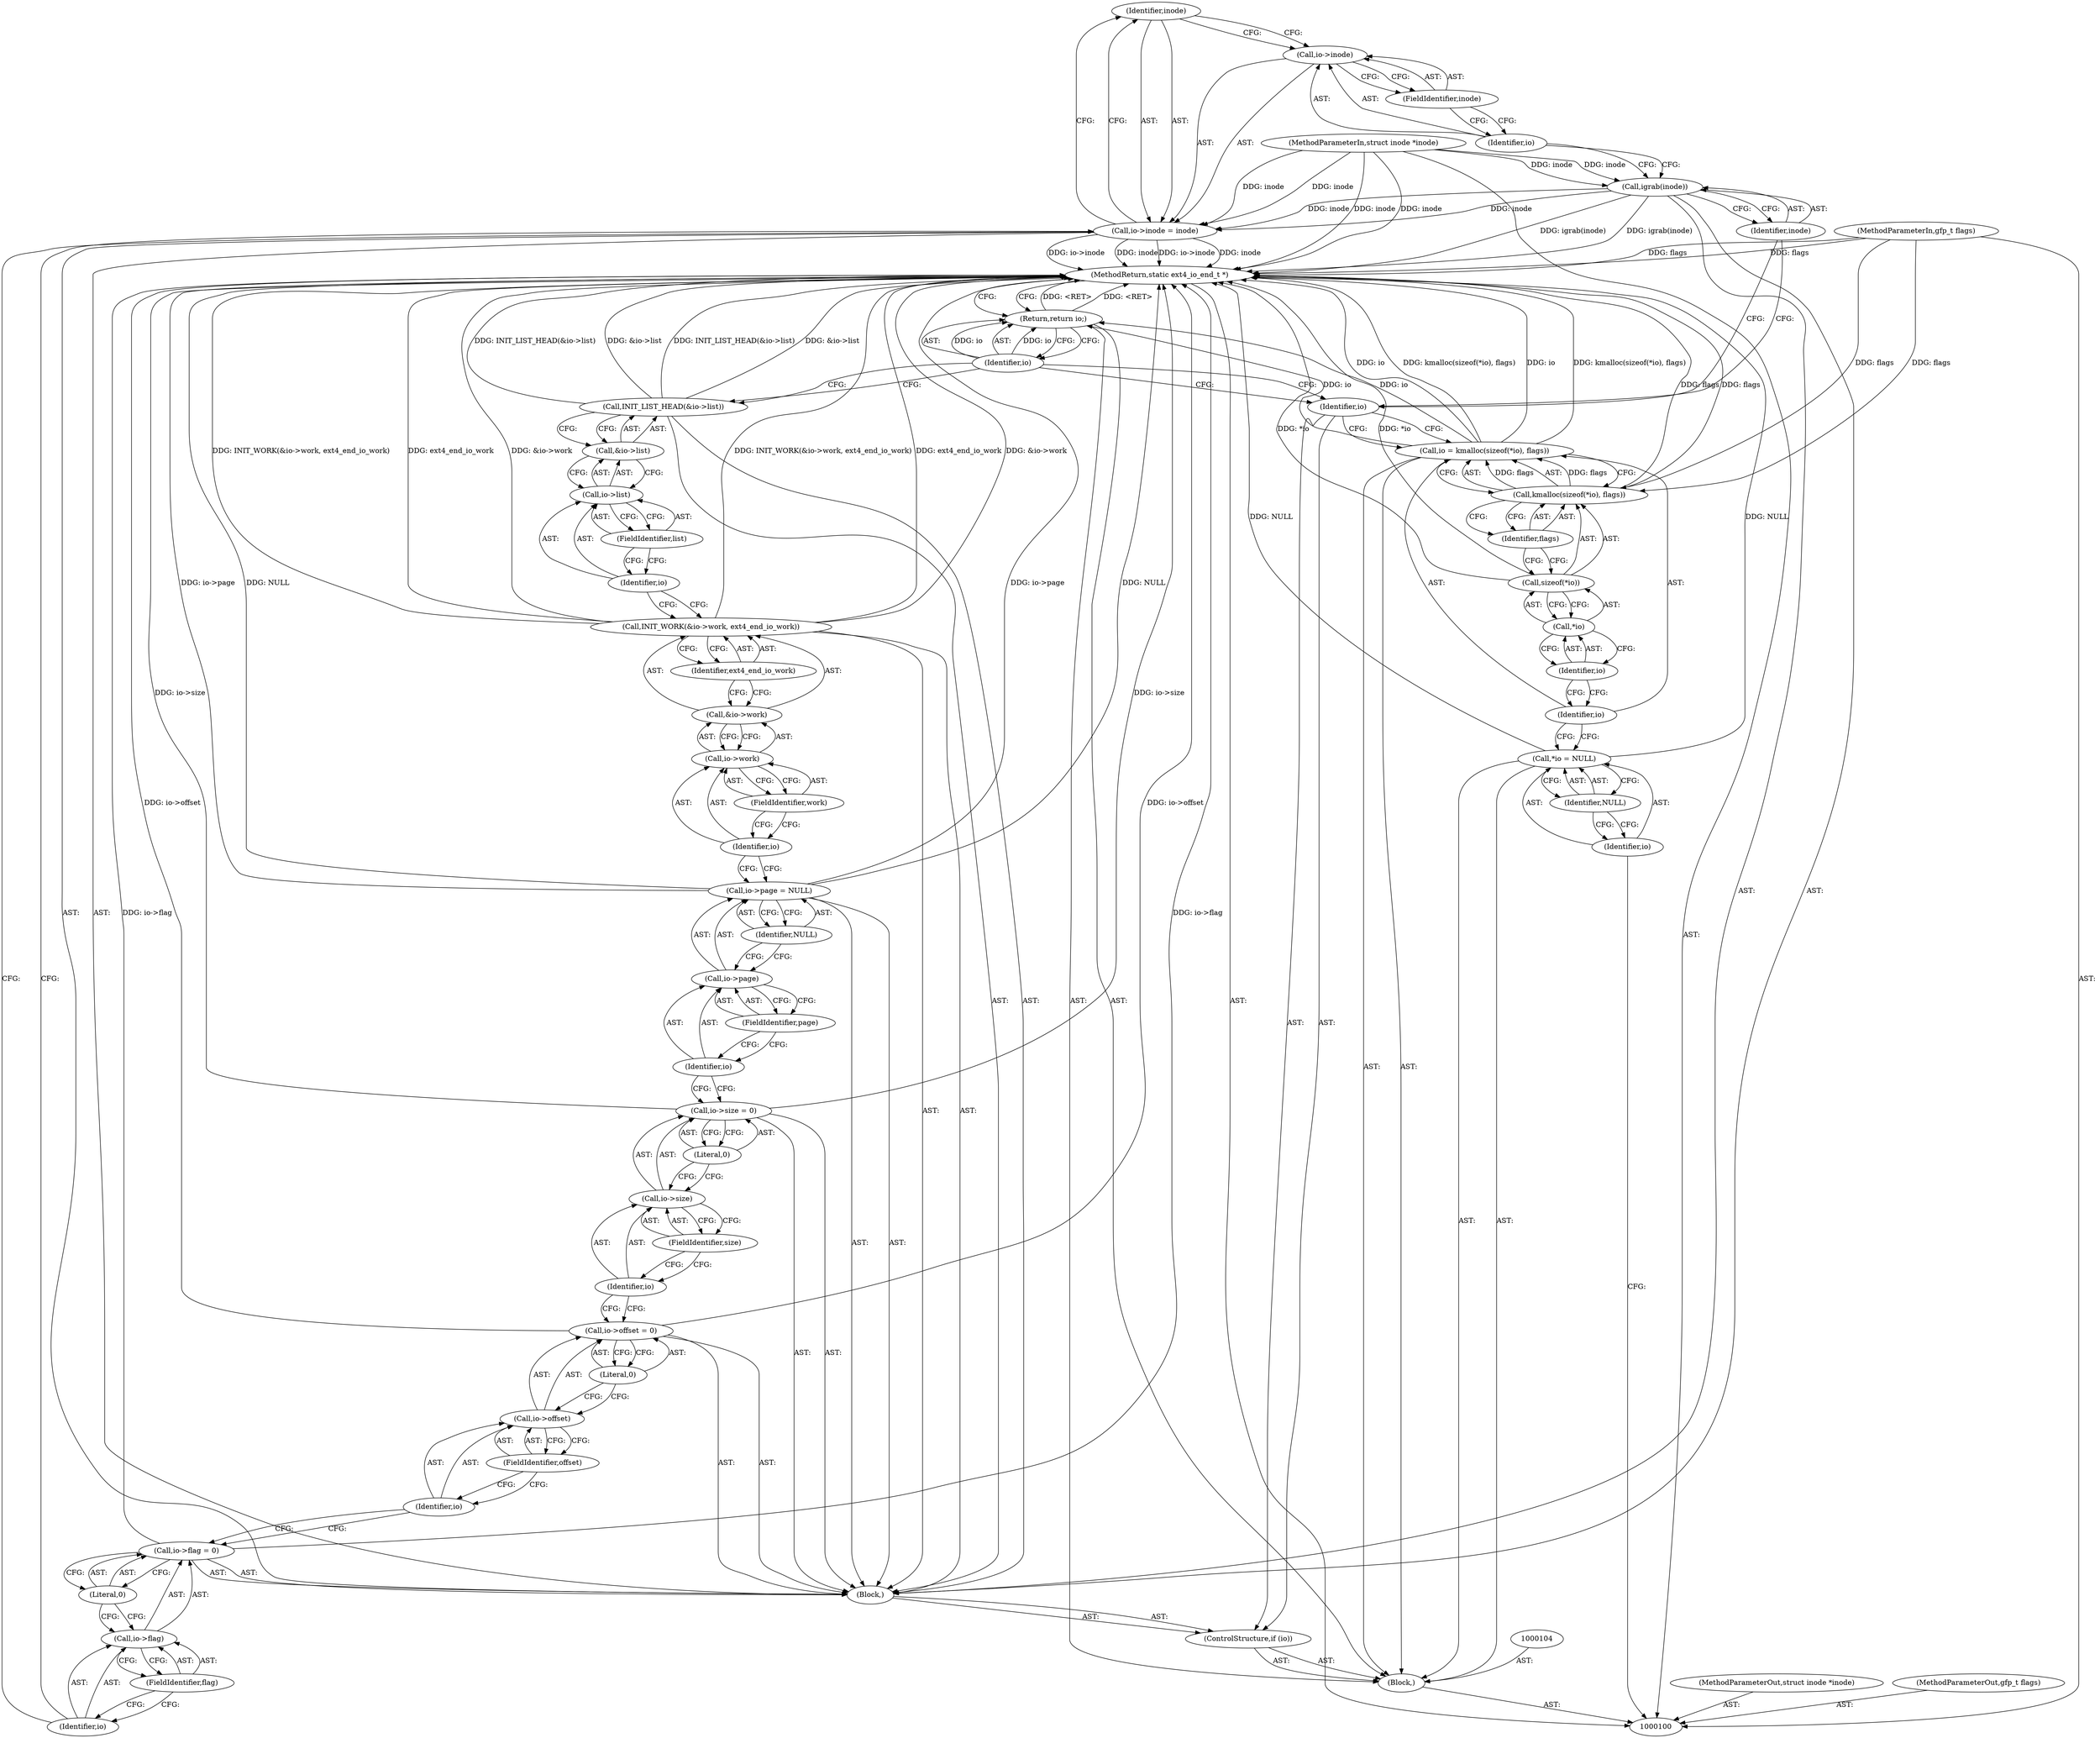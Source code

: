 digraph "0_linux_744692dc059845b2a3022119871846e74d4f6e11_9" {
"1000124" [label="(Identifier,inode)"];
"1000120" [label="(Call,io->inode = inode)"];
"1000121" [label="(Call,io->inode)"];
"1000122" [label="(Identifier,io)"];
"1000123" [label="(FieldIdentifier,inode)"];
"1000129" [label="(Literal,0)"];
"1000125" [label="(Call,io->flag = 0)"];
"1000126" [label="(Call,io->flag)"];
"1000127" [label="(Identifier,io)"];
"1000128" [label="(FieldIdentifier,flag)"];
"1000134" [label="(Literal,0)"];
"1000130" [label="(Call,io->offset = 0)"];
"1000131" [label="(Call,io->offset)"];
"1000132" [label="(Identifier,io)"];
"1000133" [label="(FieldIdentifier,offset)"];
"1000139" [label="(Literal,0)"];
"1000135" [label="(Call,io->size = 0)"];
"1000136" [label="(Call,io->size)"];
"1000137" [label="(Identifier,io)"];
"1000138" [label="(FieldIdentifier,size)"];
"1000144" [label="(Identifier,NULL)"];
"1000140" [label="(Call,io->page = NULL)"];
"1000141" [label="(Call,io->page)"];
"1000142" [label="(Identifier,io)"];
"1000143" [label="(FieldIdentifier,page)"];
"1000146" [label="(Call,&io->work)"];
"1000147" [label="(Call,io->work)"];
"1000148" [label="(Identifier,io)"];
"1000149" [label="(FieldIdentifier,work)"];
"1000150" [label="(Identifier,ext4_end_io_work)"];
"1000145" [label="(Call,INIT_WORK(&io->work, ext4_end_io_work))"];
"1000152" [label="(Call,&io->list)"];
"1000153" [label="(Call,io->list)"];
"1000154" [label="(Identifier,io)"];
"1000155" [label="(FieldIdentifier,list)"];
"1000151" [label="(Call,INIT_LIST_HEAD(&io->list))"];
"1000156" [label="(Return,return io;)"];
"1000157" [label="(Identifier,io)"];
"1000158" [label="(MethodReturn,static ext4_io_end_t *)"];
"1000101" [label="(MethodParameterIn,struct inode *inode)"];
"1000207" [label="(MethodParameterOut,struct inode *inode)"];
"1000102" [label="(MethodParameterIn,gfp_t flags)"];
"1000208" [label="(MethodParameterOut,gfp_t flags)"];
"1000103" [label="(Block,)"];
"1000105" [label="(Call,*io = NULL)"];
"1000106" [label="(Identifier,io)"];
"1000107" [label="(Identifier,NULL)"];
"1000108" [label="(Call,io = kmalloc(sizeof(*io), flags))"];
"1000109" [label="(Identifier,io)"];
"1000111" [label="(Call,sizeof(*io))"];
"1000112" [label="(Call,*io)"];
"1000113" [label="(Identifier,io)"];
"1000114" [label="(Identifier,flags)"];
"1000110" [label="(Call,kmalloc(sizeof(*io), flags))"];
"1000117" [label="(Block,)"];
"1000115" [label="(ControlStructure,if (io))"];
"1000116" [label="(Identifier,io)"];
"1000118" [label="(Call,igrab(inode))"];
"1000119" [label="(Identifier,inode)"];
"1000124" -> "1000120"  [label="AST: "];
"1000124" -> "1000121"  [label="CFG: "];
"1000120" -> "1000124"  [label="CFG: "];
"1000120" -> "1000117"  [label="AST: "];
"1000120" -> "1000124"  [label="CFG: "];
"1000121" -> "1000120"  [label="AST: "];
"1000124" -> "1000120"  [label="AST: "];
"1000127" -> "1000120"  [label="CFG: "];
"1000120" -> "1000158"  [label="DDG: io->inode"];
"1000120" -> "1000158"  [label="DDG: inode"];
"1000118" -> "1000120"  [label="DDG: inode"];
"1000101" -> "1000120"  [label="DDG: inode"];
"1000121" -> "1000120"  [label="AST: "];
"1000121" -> "1000123"  [label="CFG: "];
"1000122" -> "1000121"  [label="AST: "];
"1000123" -> "1000121"  [label="AST: "];
"1000124" -> "1000121"  [label="CFG: "];
"1000122" -> "1000121"  [label="AST: "];
"1000122" -> "1000118"  [label="CFG: "];
"1000123" -> "1000122"  [label="CFG: "];
"1000123" -> "1000121"  [label="AST: "];
"1000123" -> "1000122"  [label="CFG: "];
"1000121" -> "1000123"  [label="CFG: "];
"1000129" -> "1000125"  [label="AST: "];
"1000129" -> "1000126"  [label="CFG: "];
"1000125" -> "1000129"  [label="CFG: "];
"1000125" -> "1000117"  [label="AST: "];
"1000125" -> "1000129"  [label="CFG: "];
"1000126" -> "1000125"  [label="AST: "];
"1000129" -> "1000125"  [label="AST: "];
"1000132" -> "1000125"  [label="CFG: "];
"1000125" -> "1000158"  [label="DDG: io->flag"];
"1000126" -> "1000125"  [label="AST: "];
"1000126" -> "1000128"  [label="CFG: "];
"1000127" -> "1000126"  [label="AST: "];
"1000128" -> "1000126"  [label="AST: "];
"1000129" -> "1000126"  [label="CFG: "];
"1000127" -> "1000126"  [label="AST: "];
"1000127" -> "1000120"  [label="CFG: "];
"1000128" -> "1000127"  [label="CFG: "];
"1000128" -> "1000126"  [label="AST: "];
"1000128" -> "1000127"  [label="CFG: "];
"1000126" -> "1000128"  [label="CFG: "];
"1000134" -> "1000130"  [label="AST: "];
"1000134" -> "1000131"  [label="CFG: "];
"1000130" -> "1000134"  [label="CFG: "];
"1000130" -> "1000117"  [label="AST: "];
"1000130" -> "1000134"  [label="CFG: "];
"1000131" -> "1000130"  [label="AST: "];
"1000134" -> "1000130"  [label="AST: "];
"1000137" -> "1000130"  [label="CFG: "];
"1000130" -> "1000158"  [label="DDG: io->offset"];
"1000131" -> "1000130"  [label="AST: "];
"1000131" -> "1000133"  [label="CFG: "];
"1000132" -> "1000131"  [label="AST: "];
"1000133" -> "1000131"  [label="AST: "];
"1000134" -> "1000131"  [label="CFG: "];
"1000132" -> "1000131"  [label="AST: "];
"1000132" -> "1000125"  [label="CFG: "];
"1000133" -> "1000132"  [label="CFG: "];
"1000133" -> "1000131"  [label="AST: "];
"1000133" -> "1000132"  [label="CFG: "];
"1000131" -> "1000133"  [label="CFG: "];
"1000139" -> "1000135"  [label="AST: "];
"1000139" -> "1000136"  [label="CFG: "];
"1000135" -> "1000139"  [label="CFG: "];
"1000135" -> "1000117"  [label="AST: "];
"1000135" -> "1000139"  [label="CFG: "];
"1000136" -> "1000135"  [label="AST: "];
"1000139" -> "1000135"  [label="AST: "];
"1000142" -> "1000135"  [label="CFG: "];
"1000135" -> "1000158"  [label="DDG: io->size"];
"1000136" -> "1000135"  [label="AST: "];
"1000136" -> "1000138"  [label="CFG: "];
"1000137" -> "1000136"  [label="AST: "];
"1000138" -> "1000136"  [label="AST: "];
"1000139" -> "1000136"  [label="CFG: "];
"1000137" -> "1000136"  [label="AST: "];
"1000137" -> "1000130"  [label="CFG: "];
"1000138" -> "1000137"  [label="CFG: "];
"1000138" -> "1000136"  [label="AST: "];
"1000138" -> "1000137"  [label="CFG: "];
"1000136" -> "1000138"  [label="CFG: "];
"1000144" -> "1000140"  [label="AST: "];
"1000144" -> "1000141"  [label="CFG: "];
"1000140" -> "1000144"  [label="CFG: "];
"1000140" -> "1000117"  [label="AST: "];
"1000140" -> "1000144"  [label="CFG: "];
"1000141" -> "1000140"  [label="AST: "];
"1000144" -> "1000140"  [label="AST: "];
"1000148" -> "1000140"  [label="CFG: "];
"1000140" -> "1000158"  [label="DDG: io->page"];
"1000140" -> "1000158"  [label="DDG: NULL"];
"1000141" -> "1000140"  [label="AST: "];
"1000141" -> "1000143"  [label="CFG: "];
"1000142" -> "1000141"  [label="AST: "];
"1000143" -> "1000141"  [label="AST: "];
"1000144" -> "1000141"  [label="CFG: "];
"1000142" -> "1000141"  [label="AST: "];
"1000142" -> "1000135"  [label="CFG: "];
"1000143" -> "1000142"  [label="CFG: "];
"1000143" -> "1000141"  [label="AST: "];
"1000143" -> "1000142"  [label="CFG: "];
"1000141" -> "1000143"  [label="CFG: "];
"1000146" -> "1000145"  [label="AST: "];
"1000146" -> "1000147"  [label="CFG: "];
"1000147" -> "1000146"  [label="AST: "];
"1000150" -> "1000146"  [label="CFG: "];
"1000147" -> "1000146"  [label="AST: "];
"1000147" -> "1000149"  [label="CFG: "];
"1000148" -> "1000147"  [label="AST: "];
"1000149" -> "1000147"  [label="AST: "];
"1000146" -> "1000147"  [label="CFG: "];
"1000148" -> "1000147"  [label="AST: "];
"1000148" -> "1000140"  [label="CFG: "];
"1000149" -> "1000148"  [label="CFG: "];
"1000149" -> "1000147"  [label="AST: "];
"1000149" -> "1000148"  [label="CFG: "];
"1000147" -> "1000149"  [label="CFG: "];
"1000150" -> "1000145"  [label="AST: "];
"1000150" -> "1000146"  [label="CFG: "];
"1000145" -> "1000150"  [label="CFG: "];
"1000145" -> "1000117"  [label="AST: "];
"1000145" -> "1000150"  [label="CFG: "];
"1000146" -> "1000145"  [label="AST: "];
"1000150" -> "1000145"  [label="AST: "];
"1000154" -> "1000145"  [label="CFG: "];
"1000145" -> "1000158"  [label="DDG: ext4_end_io_work"];
"1000145" -> "1000158"  [label="DDG: &io->work"];
"1000145" -> "1000158"  [label="DDG: INIT_WORK(&io->work, ext4_end_io_work)"];
"1000152" -> "1000151"  [label="AST: "];
"1000152" -> "1000153"  [label="CFG: "];
"1000153" -> "1000152"  [label="AST: "];
"1000151" -> "1000152"  [label="CFG: "];
"1000153" -> "1000152"  [label="AST: "];
"1000153" -> "1000155"  [label="CFG: "];
"1000154" -> "1000153"  [label="AST: "];
"1000155" -> "1000153"  [label="AST: "];
"1000152" -> "1000153"  [label="CFG: "];
"1000154" -> "1000153"  [label="AST: "];
"1000154" -> "1000145"  [label="CFG: "];
"1000155" -> "1000154"  [label="CFG: "];
"1000155" -> "1000153"  [label="AST: "];
"1000155" -> "1000154"  [label="CFG: "];
"1000153" -> "1000155"  [label="CFG: "];
"1000151" -> "1000117"  [label="AST: "];
"1000151" -> "1000152"  [label="CFG: "];
"1000152" -> "1000151"  [label="AST: "];
"1000157" -> "1000151"  [label="CFG: "];
"1000151" -> "1000158"  [label="DDG: INIT_LIST_HEAD(&io->list)"];
"1000151" -> "1000158"  [label="DDG: &io->list"];
"1000156" -> "1000103"  [label="AST: "];
"1000156" -> "1000157"  [label="CFG: "];
"1000157" -> "1000156"  [label="AST: "];
"1000158" -> "1000156"  [label="CFG: "];
"1000156" -> "1000158"  [label="DDG: <RET>"];
"1000157" -> "1000156"  [label="DDG: io"];
"1000108" -> "1000156"  [label="DDG: io"];
"1000157" -> "1000156"  [label="AST: "];
"1000157" -> "1000151"  [label="CFG: "];
"1000157" -> "1000116"  [label="CFG: "];
"1000156" -> "1000157"  [label="CFG: "];
"1000157" -> "1000156"  [label="DDG: io"];
"1000158" -> "1000100"  [label="AST: "];
"1000158" -> "1000156"  [label="CFG: "];
"1000110" -> "1000158"  [label="DDG: flags"];
"1000140" -> "1000158"  [label="DDG: io->page"];
"1000140" -> "1000158"  [label="DDG: NULL"];
"1000120" -> "1000158"  [label="DDG: io->inode"];
"1000120" -> "1000158"  [label="DDG: inode"];
"1000118" -> "1000158"  [label="DDG: igrab(inode)"];
"1000145" -> "1000158"  [label="DDG: ext4_end_io_work"];
"1000145" -> "1000158"  [label="DDG: &io->work"];
"1000145" -> "1000158"  [label="DDG: INIT_WORK(&io->work, ext4_end_io_work)"];
"1000108" -> "1000158"  [label="DDG: io"];
"1000108" -> "1000158"  [label="DDG: kmalloc(sizeof(*io), flags)"];
"1000125" -> "1000158"  [label="DDG: io->flag"];
"1000105" -> "1000158"  [label="DDG: NULL"];
"1000151" -> "1000158"  [label="DDG: INIT_LIST_HEAD(&io->list)"];
"1000151" -> "1000158"  [label="DDG: &io->list"];
"1000102" -> "1000158"  [label="DDG: flags"];
"1000111" -> "1000158"  [label="DDG: *io"];
"1000101" -> "1000158"  [label="DDG: inode"];
"1000135" -> "1000158"  [label="DDG: io->size"];
"1000130" -> "1000158"  [label="DDG: io->offset"];
"1000156" -> "1000158"  [label="DDG: <RET>"];
"1000101" -> "1000100"  [label="AST: "];
"1000101" -> "1000158"  [label="DDG: inode"];
"1000101" -> "1000118"  [label="DDG: inode"];
"1000101" -> "1000120"  [label="DDG: inode"];
"1000207" -> "1000100"  [label="AST: "];
"1000102" -> "1000100"  [label="AST: "];
"1000102" -> "1000158"  [label="DDG: flags"];
"1000102" -> "1000110"  [label="DDG: flags"];
"1000208" -> "1000100"  [label="AST: "];
"1000103" -> "1000100"  [label="AST: "];
"1000104" -> "1000103"  [label="AST: "];
"1000105" -> "1000103"  [label="AST: "];
"1000108" -> "1000103"  [label="AST: "];
"1000115" -> "1000103"  [label="AST: "];
"1000156" -> "1000103"  [label="AST: "];
"1000105" -> "1000103"  [label="AST: "];
"1000105" -> "1000107"  [label="CFG: "];
"1000106" -> "1000105"  [label="AST: "];
"1000107" -> "1000105"  [label="AST: "];
"1000109" -> "1000105"  [label="CFG: "];
"1000105" -> "1000158"  [label="DDG: NULL"];
"1000106" -> "1000105"  [label="AST: "];
"1000106" -> "1000100"  [label="CFG: "];
"1000107" -> "1000106"  [label="CFG: "];
"1000107" -> "1000105"  [label="AST: "];
"1000107" -> "1000106"  [label="CFG: "];
"1000105" -> "1000107"  [label="CFG: "];
"1000108" -> "1000103"  [label="AST: "];
"1000108" -> "1000110"  [label="CFG: "];
"1000109" -> "1000108"  [label="AST: "];
"1000110" -> "1000108"  [label="AST: "];
"1000116" -> "1000108"  [label="CFG: "];
"1000108" -> "1000158"  [label="DDG: io"];
"1000108" -> "1000158"  [label="DDG: kmalloc(sizeof(*io), flags)"];
"1000110" -> "1000108"  [label="DDG: flags"];
"1000108" -> "1000156"  [label="DDG: io"];
"1000109" -> "1000108"  [label="AST: "];
"1000109" -> "1000105"  [label="CFG: "];
"1000113" -> "1000109"  [label="CFG: "];
"1000111" -> "1000110"  [label="AST: "];
"1000111" -> "1000112"  [label="CFG: "];
"1000112" -> "1000111"  [label="AST: "];
"1000114" -> "1000111"  [label="CFG: "];
"1000111" -> "1000158"  [label="DDG: *io"];
"1000112" -> "1000111"  [label="AST: "];
"1000112" -> "1000113"  [label="CFG: "];
"1000113" -> "1000112"  [label="AST: "];
"1000111" -> "1000112"  [label="CFG: "];
"1000113" -> "1000112"  [label="AST: "];
"1000113" -> "1000109"  [label="CFG: "];
"1000112" -> "1000113"  [label="CFG: "];
"1000114" -> "1000110"  [label="AST: "];
"1000114" -> "1000111"  [label="CFG: "];
"1000110" -> "1000114"  [label="CFG: "];
"1000110" -> "1000108"  [label="AST: "];
"1000110" -> "1000114"  [label="CFG: "];
"1000111" -> "1000110"  [label="AST: "];
"1000114" -> "1000110"  [label="AST: "];
"1000108" -> "1000110"  [label="CFG: "];
"1000110" -> "1000158"  [label="DDG: flags"];
"1000110" -> "1000108"  [label="DDG: flags"];
"1000102" -> "1000110"  [label="DDG: flags"];
"1000117" -> "1000115"  [label="AST: "];
"1000118" -> "1000117"  [label="AST: "];
"1000120" -> "1000117"  [label="AST: "];
"1000125" -> "1000117"  [label="AST: "];
"1000130" -> "1000117"  [label="AST: "];
"1000135" -> "1000117"  [label="AST: "];
"1000140" -> "1000117"  [label="AST: "];
"1000145" -> "1000117"  [label="AST: "];
"1000151" -> "1000117"  [label="AST: "];
"1000115" -> "1000103"  [label="AST: "];
"1000116" -> "1000115"  [label="AST: "];
"1000117" -> "1000115"  [label="AST: "];
"1000116" -> "1000115"  [label="AST: "];
"1000116" -> "1000108"  [label="CFG: "];
"1000119" -> "1000116"  [label="CFG: "];
"1000157" -> "1000116"  [label="CFG: "];
"1000118" -> "1000117"  [label="AST: "];
"1000118" -> "1000119"  [label="CFG: "];
"1000119" -> "1000118"  [label="AST: "];
"1000122" -> "1000118"  [label="CFG: "];
"1000118" -> "1000158"  [label="DDG: igrab(inode)"];
"1000101" -> "1000118"  [label="DDG: inode"];
"1000118" -> "1000120"  [label="DDG: inode"];
"1000119" -> "1000118"  [label="AST: "];
"1000119" -> "1000116"  [label="CFG: "];
"1000118" -> "1000119"  [label="CFG: "];
}
